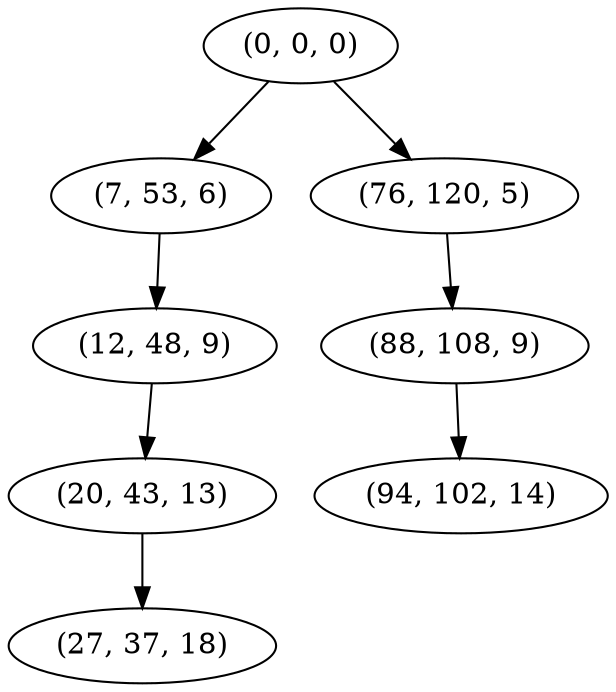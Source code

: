 digraph tree {
    "(0, 0, 0)";
    "(7, 53, 6)";
    "(12, 48, 9)";
    "(20, 43, 13)";
    "(27, 37, 18)";
    "(76, 120, 5)";
    "(88, 108, 9)";
    "(94, 102, 14)";
    "(0, 0, 0)" -> "(7, 53, 6)";
    "(0, 0, 0)" -> "(76, 120, 5)";
    "(7, 53, 6)" -> "(12, 48, 9)";
    "(12, 48, 9)" -> "(20, 43, 13)";
    "(20, 43, 13)" -> "(27, 37, 18)";
    "(76, 120, 5)" -> "(88, 108, 9)";
    "(88, 108, 9)" -> "(94, 102, 14)";
}
